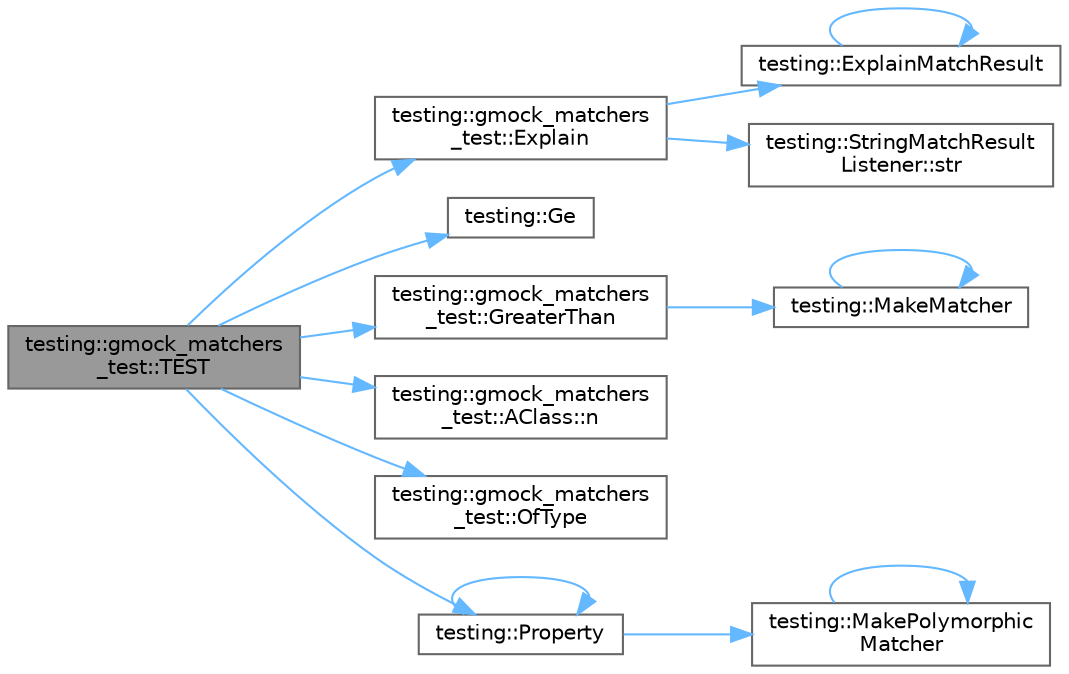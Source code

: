 digraph "testing::gmock_matchers_test::TEST"
{
 // LATEX_PDF_SIZE
  bgcolor="transparent";
  edge [fontname=Helvetica,fontsize=10,labelfontname=Helvetica,labelfontsize=10];
  node [fontname=Helvetica,fontsize=10,shape=box,height=0.2,width=0.4];
  rankdir="LR";
  Node1 [id="Node000001",label="testing::gmock_matchers\l_test::TEST",height=0.2,width=0.4,color="gray40", fillcolor="grey60", style="filled", fontcolor="black",tooltip=" "];
  Node1 -> Node2 [id="edge1_Node000001_Node000002",color="steelblue1",style="solid",tooltip=" "];
  Node2 [id="Node000002",label="testing::gmock_matchers\l_test::Explain",height=0.2,width=0.4,color="grey40", fillcolor="white", style="filled",URL="$namespacetesting_1_1gmock__matchers__test.html#a54e38d7df891801181af4c2acc38c3d5",tooltip=" "];
  Node2 -> Node3 [id="edge2_Node000002_Node000003",color="steelblue1",style="solid",tooltip=" "];
  Node3 [id="Node000003",label="testing::ExplainMatchResult",height=0.2,width=0.4,color="grey40", fillcolor="white", style="filled",URL="$namespacetesting.html#a6d5fbd5104dafc63bf705dafbcb5ce18",tooltip=" "];
  Node3 -> Node3 [id="edge3_Node000003_Node000003",color="steelblue1",style="solid",tooltip=" "];
  Node2 -> Node4 [id="edge4_Node000002_Node000004",color="steelblue1",style="solid",tooltip=" "];
  Node4 [id="Node000004",label="testing::StringMatchResult\lListener::str",height=0.2,width=0.4,color="grey40", fillcolor="white", style="filled",URL="$classtesting_1_1_string_match_result_listener.html#a77e501016fa53b76e7eee1739d25dde9",tooltip=" "];
  Node1 -> Node5 [id="edge5_Node000001_Node000005",color="steelblue1",style="solid",tooltip=" "];
  Node5 [id="Node000005",label="testing::Ge",height=0.2,width=0.4,color="grey40", fillcolor="white", style="filled",URL="$namespacetesting.html#ad21d0e7561e66ec1f332319eefcd53cb",tooltip=" "];
  Node1 -> Node6 [id="edge6_Node000001_Node000006",color="steelblue1",style="solid",tooltip=" "];
  Node6 [id="Node000006",label="testing::gmock_matchers\l_test::GreaterThan",height=0.2,width=0.4,color="grey40", fillcolor="white", style="filled",URL="$namespacetesting_1_1gmock__matchers__test.html#a5d7b54cd8c99cb4e68ef01d53b31e0cd",tooltip=" "];
  Node6 -> Node7 [id="edge7_Node000006_Node000007",color="steelblue1",style="solid",tooltip=" "];
  Node7 [id="Node000007",label="testing::MakeMatcher",height=0.2,width=0.4,color="grey40", fillcolor="white", style="filled",URL="$namespacetesting.html#aca6c4c4fdf7fb7257ea4fc76971cb82c",tooltip=" "];
  Node7 -> Node7 [id="edge8_Node000007_Node000007",color="steelblue1",style="solid",tooltip=" "];
  Node1 -> Node8 [id="edge9_Node000001_Node000008",color="steelblue1",style="solid",tooltip=" "];
  Node8 [id="Node000008",label="testing::gmock_matchers\l_test::AClass::n",height=0.2,width=0.4,color="grey40", fillcolor="white", style="filled",URL="$classtesting_1_1gmock__matchers__test_1_1_a_class.html#add84ab9ef4a6bbe78719a9528bf6fb90",tooltip=" "];
  Node1 -> Node9 [id="edge10_Node000001_Node000009",color="steelblue1",style="solid",tooltip=" "];
  Node9 [id="Node000009",label="testing::gmock_matchers\l_test::OfType",height=0.2,width=0.4,color="grey40", fillcolor="white", style="filled",URL="$namespacetesting_1_1gmock__matchers__test.html#aea4c2446402f87073f8fec944fc1113c",tooltip=" "];
  Node1 -> Node10 [id="edge11_Node000001_Node000010",color="steelblue1",style="solid",tooltip=" "];
  Node10 [id="Node000010",label="testing::Property",height=0.2,width=0.4,color="grey40", fillcolor="white", style="filled",URL="$namespacetesting.html#a48ab638d9b31f27ef01a1701ffa4e5cb",tooltip=" "];
  Node10 -> Node11 [id="edge12_Node000010_Node000011",color="steelblue1",style="solid",tooltip=" "];
  Node11 [id="Node000011",label="testing::MakePolymorphic\lMatcher",height=0.2,width=0.4,color="grey40", fillcolor="white", style="filled",URL="$namespacetesting.html#aaa8bcc7acc2fa7874690a79d6df0f263",tooltip=" "];
  Node11 -> Node11 [id="edge13_Node000011_Node000011",color="steelblue1",style="solid",tooltip=" "];
  Node10 -> Node10 [id="edge14_Node000010_Node000010",color="steelblue1",style="solid",tooltip=" "];
}
